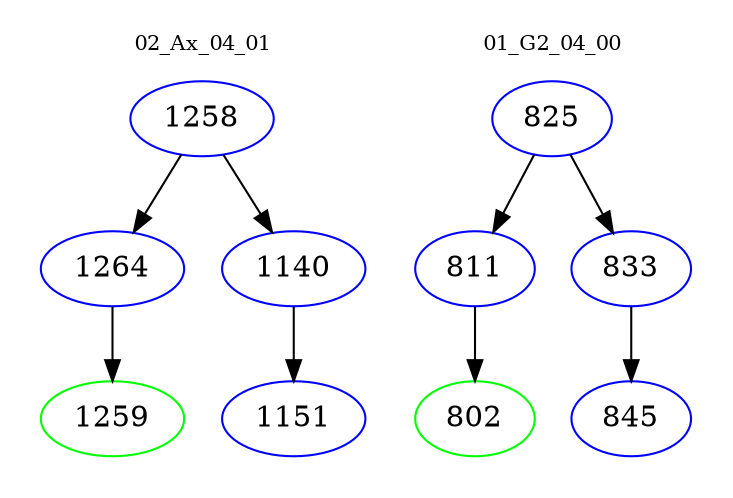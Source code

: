 digraph{
subgraph cluster_0 {
color = white
label = "02_Ax_04_01";
fontsize=10;
T0_1258 [label="1258", color="blue"]
T0_1258 -> T0_1264 [color="black"]
T0_1264 [label="1264", color="blue"]
T0_1264 -> T0_1259 [color="black"]
T0_1259 [label="1259", color="green"]
T0_1258 -> T0_1140 [color="black"]
T0_1140 [label="1140", color="blue"]
T0_1140 -> T0_1151 [color="black"]
T0_1151 [label="1151", color="blue"]
}
subgraph cluster_1 {
color = white
label = "01_G2_04_00";
fontsize=10;
T1_825 [label="825", color="blue"]
T1_825 -> T1_811 [color="black"]
T1_811 [label="811", color="blue"]
T1_811 -> T1_802 [color="black"]
T1_802 [label="802", color="green"]
T1_825 -> T1_833 [color="black"]
T1_833 [label="833", color="blue"]
T1_833 -> T1_845 [color="black"]
T1_845 [label="845", color="blue"]
}
}
